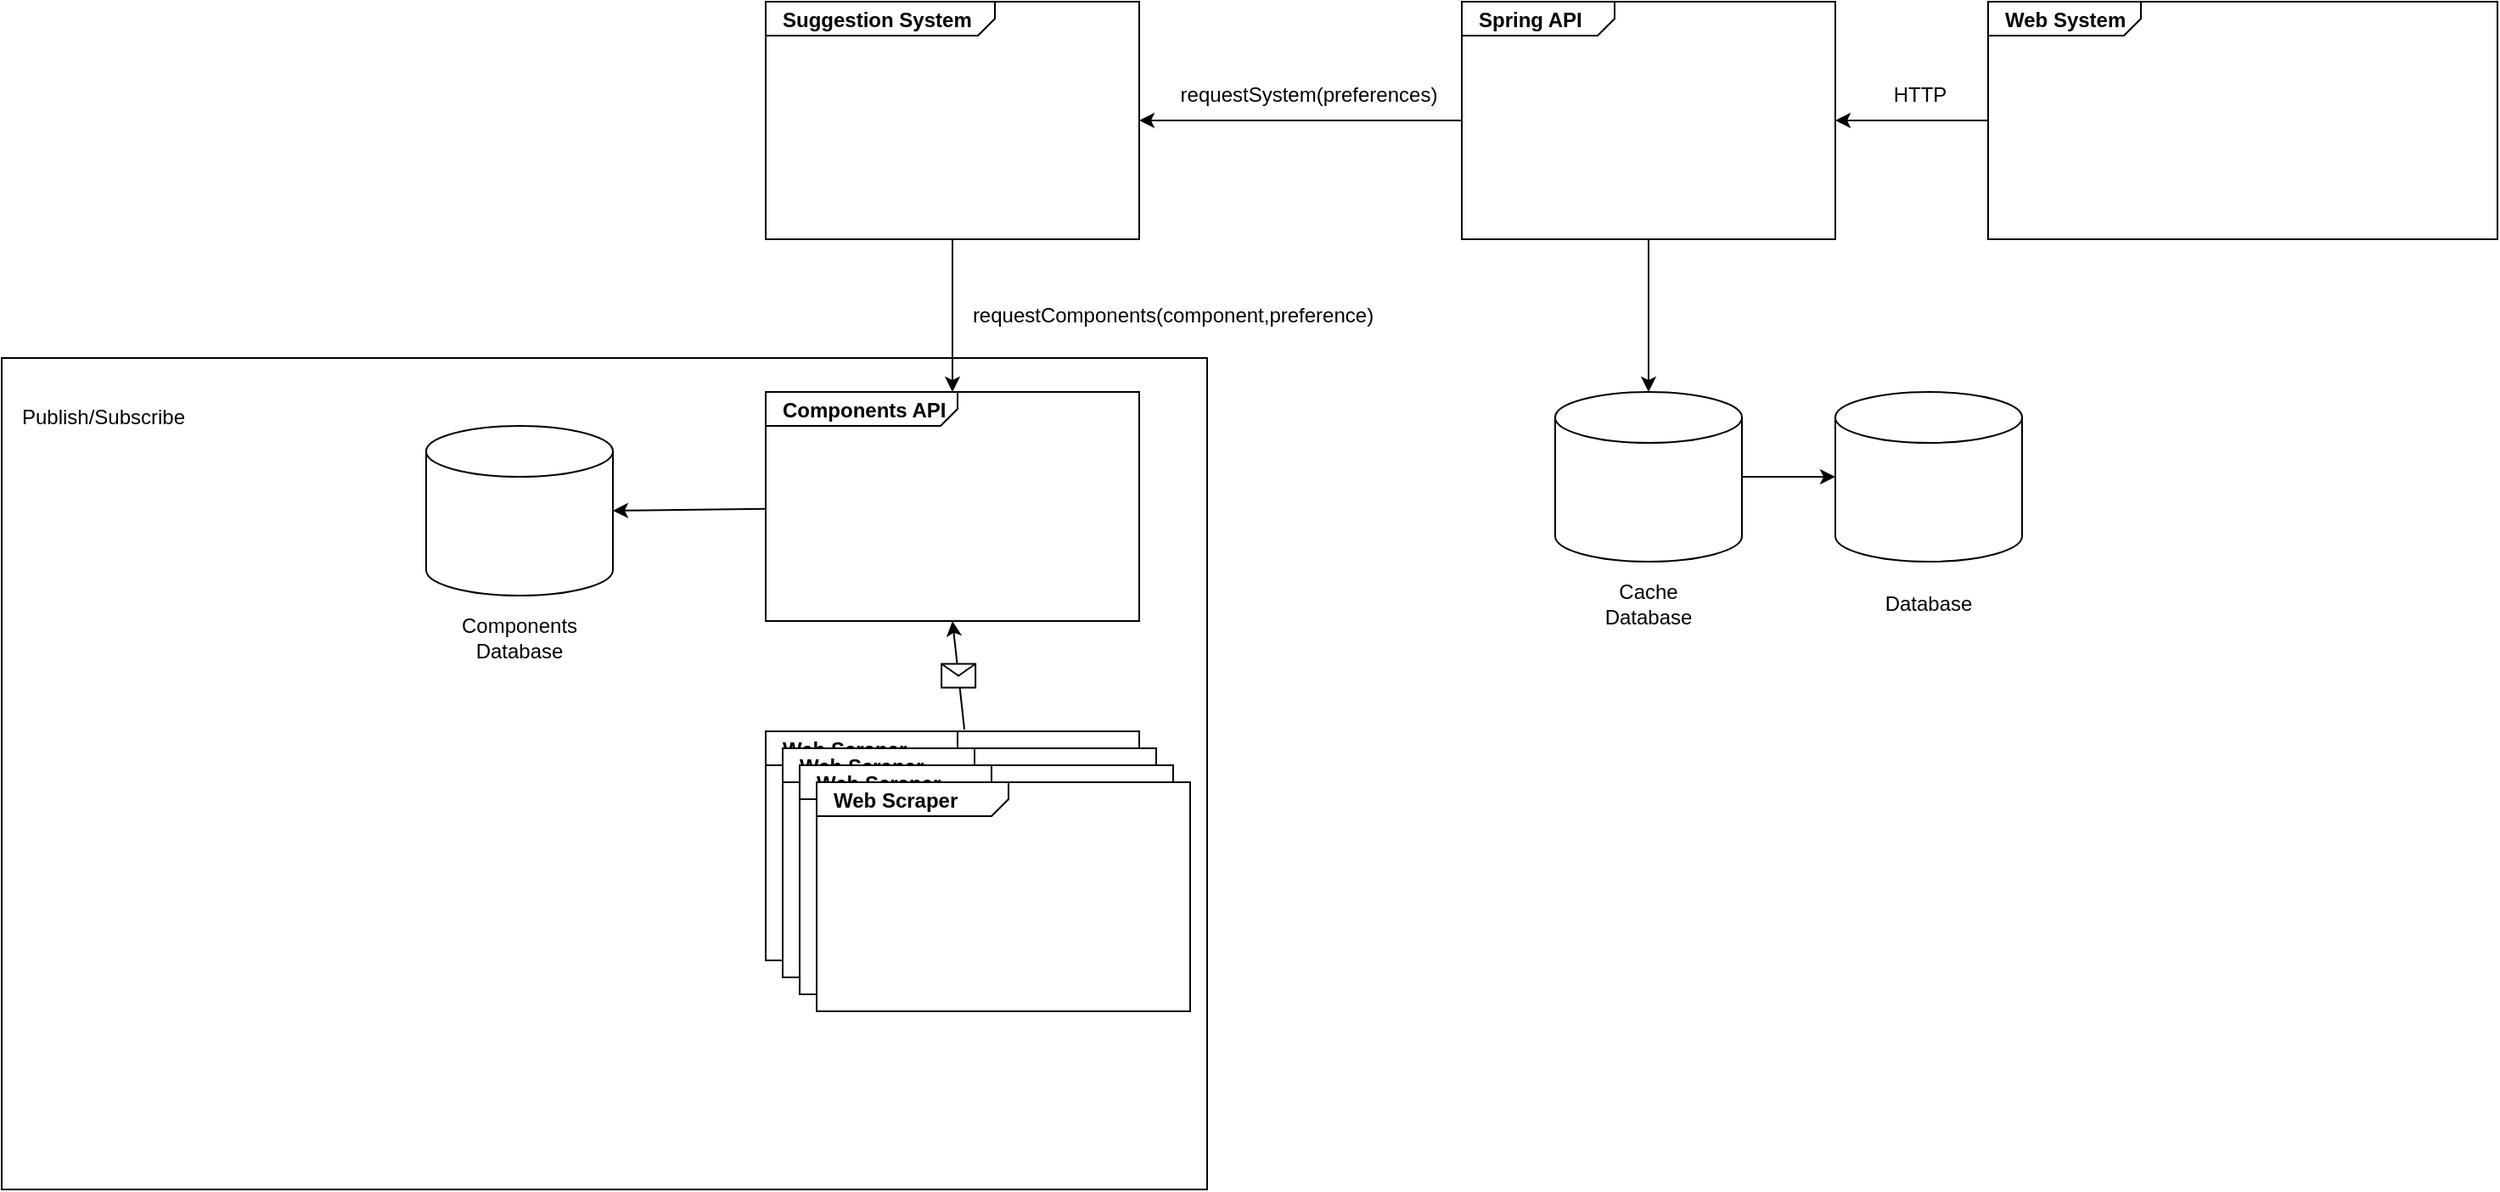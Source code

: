 <mxfile version="20.8.1" type="github">
  <diagram id="elidSX0FJjzNAuEpeP3o" name="Page-1">
    <mxGraphModel dx="2284" dy="764" grid="1" gridSize="10" guides="1" tooltips="1" connect="1" arrows="1" fold="1" page="1" pageScale="1" pageWidth="850" pageHeight="1100" math="0" shadow="0">
      <root>
        <mxCell id="0" />
        <mxCell id="1" parent="0" />
        <mxCell id="9uRYfIwiwcohv9zjMEO3-34" value="" style="rounded=0;whiteSpace=wrap;html=1;" parent="1" vertex="1">
          <mxGeometry x="-470" y="550" width="710" height="490" as="geometry" />
        </mxCell>
        <mxCell id="9uRYfIwiwcohv9zjMEO3-2" value="&lt;p style=&quot;margin:0px;margin-top:4px;margin-left:10px;text-align:left;&quot;&gt;&lt;b&gt;Web System&lt;/b&gt;&lt;/p&gt;" style="html=1;shape=mxgraph.sysml.package;html=1;overflow=fill;whiteSpace=wrap;" parent="1" vertex="1">
          <mxGeometry x="700" y="340" width="300" height="140" as="geometry" />
        </mxCell>
        <mxCell id="9uRYfIwiwcohv9zjMEO3-4" value="&lt;p style=&quot;margin:0px;margin-top:4px;margin-left:10px;text-align:left;&quot;&gt;&lt;b&gt;Spring API&lt;/b&gt;&lt;/p&gt;" style="html=1;shape=mxgraph.sysml.package;html=1;overflow=fill;whiteSpace=wrap;" parent="1" vertex="1">
          <mxGeometry x="390" y="340" width="220" height="140" as="geometry" />
        </mxCell>
        <mxCell id="9uRYfIwiwcohv9zjMEO3-5" value="" style="shape=cylinder3;whiteSpace=wrap;html=1;boundedLbl=1;backgroundOutline=1;size=15;" parent="1" vertex="1">
          <mxGeometry x="445" y="570" width="110" height="100" as="geometry" />
        </mxCell>
        <mxCell id="9uRYfIwiwcohv9zjMEO3-9" value="" style="shape=cylinder3;whiteSpace=wrap;html=1;boundedLbl=1;backgroundOutline=1;size=15;" parent="1" vertex="1">
          <mxGeometry x="610" y="570" width="110" height="100" as="geometry" />
        </mxCell>
        <mxCell id="9uRYfIwiwcohv9zjMEO3-10" value="" style="endArrow=classic;html=1;rounded=0;entryX=0.5;entryY=0;entryDx=0;entryDy=0;entryPerimeter=0;exitX=0.5;exitY=1;exitDx=0;exitDy=0;exitPerimeter=0;" parent="1" source="9uRYfIwiwcohv9zjMEO3-4" target="9uRYfIwiwcohv9zjMEO3-5" edge="1">
          <mxGeometry width="50" height="50" relative="1" as="geometry">
            <mxPoint x="460" y="500" as="sourcePoint" />
            <mxPoint x="310" y="450" as="targetPoint" />
          </mxGeometry>
        </mxCell>
        <mxCell id="9uRYfIwiwcohv9zjMEO3-11" value="" style="endArrow=classic;html=1;rounded=0;entryX=0;entryY=0.5;entryDx=0;entryDy=0;entryPerimeter=0;exitX=1;exitY=0.5;exitDx=0;exitDy=0;exitPerimeter=0;" parent="1" source="9uRYfIwiwcohv9zjMEO3-5" target="9uRYfIwiwcohv9zjMEO3-9" edge="1">
          <mxGeometry width="50" height="50" relative="1" as="geometry">
            <mxPoint x="260" y="500" as="sourcePoint" />
            <mxPoint x="310" y="450" as="targetPoint" />
          </mxGeometry>
        </mxCell>
        <mxCell id="9uRYfIwiwcohv9zjMEO3-12" value="Cache Database" style="text;html=1;strokeColor=none;fillColor=none;align=center;verticalAlign=middle;whiteSpace=wrap;rounded=0;" parent="1" vertex="1">
          <mxGeometry x="470" y="680" width="60" height="30" as="geometry" />
        </mxCell>
        <mxCell id="9uRYfIwiwcohv9zjMEO3-13" value="Database" style="text;html=1;strokeColor=none;fillColor=none;align=center;verticalAlign=middle;whiteSpace=wrap;rounded=0;" parent="1" vertex="1">
          <mxGeometry x="635" y="680" width="60" height="30" as="geometry" />
        </mxCell>
        <mxCell id="9uRYfIwiwcohv9zjMEO3-14" value="" style="endArrow=classic;html=1;rounded=0;entryX=1;entryY=0.5;entryDx=0;entryDy=0;entryPerimeter=0;exitX=0;exitY=0.5;exitDx=0;exitDy=0;exitPerimeter=0;" parent="1" source="9uRYfIwiwcohv9zjMEO3-2" target="9uRYfIwiwcohv9zjMEO3-4" edge="1">
          <mxGeometry width="50" height="50" relative="1" as="geometry">
            <mxPoint x="260" y="500" as="sourcePoint" />
            <mxPoint x="310" y="450" as="targetPoint" />
          </mxGeometry>
        </mxCell>
        <mxCell id="9uRYfIwiwcohv9zjMEO3-15" value="HTTP" style="text;html=1;strokeColor=none;fillColor=none;align=center;verticalAlign=middle;whiteSpace=wrap;rounded=0;" parent="1" vertex="1">
          <mxGeometry x="630" y="380" width="60" height="30" as="geometry" />
        </mxCell>
        <mxCell id="9uRYfIwiwcohv9zjMEO3-16" value="&lt;p style=&quot;margin:0px;margin-top:4px;margin-left:10px;text-align:left;&quot;&gt;&lt;b&gt;Suggestion System&lt;/b&gt;&lt;/p&gt;" style="html=1;shape=mxgraph.sysml.package;html=1;overflow=fill;whiteSpace=wrap;labelX=135;" parent="1" vertex="1">
          <mxGeometry x="-20" y="340" width="220" height="140" as="geometry" />
        </mxCell>
        <mxCell id="9uRYfIwiwcohv9zjMEO3-17" value="" style="endArrow=classic;html=1;rounded=0;entryX=1;entryY=0.5;entryDx=0;entryDy=0;entryPerimeter=0;exitX=0;exitY=0.5;exitDx=0;exitDy=0;exitPerimeter=0;" parent="1" source="9uRYfIwiwcohv9zjMEO3-4" target="9uRYfIwiwcohv9zjMEO3-16" edge="1">
          <mxGeometry width="50" height="50" relative="1" as="geometry">
            <mxPoint x="260" y="500" as="sourcePoint" />
            <mxPoint x="310" y="450" as="targetPoint" />
          </mxGeometry>
        </mxCell>
        <mxCell id="9uRYfIwiwcohv9zjMEO3-18" value="requestSystem(preferences)" style="text;html=1;strokeColor=none;fillColor=none;align=center;verticalAlign=middle;whiteSpace=wrap;rounded=0;" parent="1" vertex="1">
          <mxGeometry x="270" y="380" width="60" height="30" as="geometry" />
        </mxCell>
        <mxCell id="9uRYfIwiwcohv9zjMEO3-19" value="&lt;p style=&quot;margin:0px;margin-top:4px;margin-left:10px;text-align:left;&quot;&gt;&lt;b&gt;Components API&lt;/b&gt;&lt;/p&gt;" style="html=1;shape=mxgraph.sysml.package;html=1;overflow=fill;whiteSpace=wrap;labelX=113;" parent="1" vertex="1">
          <mxGeometry x="-20" y="570" width="220" height="135" as="geometry" />
        </mxCell>
        <mxCell id="9uRYfIwiwcohv9zjMEO3-20" value="" style="endArrow=classic;html=1;rounded=0;exitX=0.5;exitY=1;exitDx=0;exitDy=0;exitPerimeter=0;entryX=0.5;entryY=0;entryDx=0;entryDy=0;entryPerimeter=0;" parent="1" source="9uRYfIwiwcohv9zjMEO3-16" target="9uRYfIwiwcohv9zjMEO3-19" edge="1">
          <mxGeometry width="50" height="50" relative="1" as="geometry">
            <mxPoint x="210" y="500" as="sourcePoint" />
            <mxPoint x="260" y="450" as="targetPoint" />
          </mxGeometry>
        </mxCell>
        <mxCell id="9uRYfIwiwcohv9zjMEO3-21" value="requestComponents(component,preference)" style="text;html=1;strokeColor=none;fillColor=none;align=center;verticalAlign=middle;whiteSpace=wrap;rounded=0;" parent="1" vertex="1">
          <mxGeometry x="190" y="510" width="60" height="30" as="geometry" />
        </mxCell>
        <mxCell id="9uRYfIwiwcohv9zjMEO3-23" value="" style="shape=cylinder3;whiteSpace=wrap;html=1;boundedLbl=1;backgroundOutline=1;size=15;" parent="1" vertex="1">
          <mxGeometry x="-220" y="590" width="110" height="100" as="geometry" />
        </mxCell>
        <mxCell id="9uRYfIwiwcohv9zjMEO3-24" value="Components&lt;br&gt;Database" style="text;html=1;strokeColor=none;fillColor=none;align=center;verticalAlign=middle;whiteSpace=wrap;rounded=0;" parent="1" vertex="1">
          <mxGeometry x="-195" y="700" width="60" height="30" as="geometry" />
        </mxCell>
        <mxCell id="9uRYfIwiwcohv9zjMEO3-25" value="" style="endArrow=classic;html=1;rounded=0;entryX=1;entryY=0.5;entryDx=0;entryDy=0;entryPerimeter=0;" parent="1" source="9uRYfIwiwcohv9zjMEO3-19" target="9uRYfIwiwcohv9zjMEO3-23" edge="1">
          <mxGeometry width="50" height="50" relative="1" as="geometry">
            <mxPoint x="-10" y="590" as="sourcePoint" />
            <mxPoint x="40" y="540" as="targetPoint" />
          </mxGeometry>
        </mxCell>
        <mxCell id="9uRYfIwiwcohv9zjMEO3-28" value="&lt;p style=&quot;margin:0px;margin-top:4px;margin-left:10px;text-align:left;&quot;&gt;&lt;b&gt;Web Scraper&lt;/b&gt;&lt;/p&gt;" style="html=1;shape=mxgraph.sysml.package;html=1;overflow=fill;whiteSpace=wrap;labelX=113;" parent="1" vertex="1">
          <mxGeometry x="-20" y="770" width="220" height="135" as="geometry" />
        </mxCell>
        <mxCell id="9uRYfIwiwcohv9zjMEO3-35" value="Publish/Subscribe" style="text;html=1;strokeColor=none;fillColor=none;align=center;verticalAlign=middle;whiteSpace=wrap;rounded=0;" parent="1" vertex="1">
          <mxGeometry x="-440" y="570" width="60" height="30" as="geometry" />
        </mxCell>
        <mxCell id="b__6Nq6ySXum3F0-ne9K-1" value="&lt;p style=&quot;margin:0px;margin-top:4px;margin-left:10px;text-align:left;&quot;&gt;&lt;b&gt;Web Scraper&lt;/b&gt;&lt;/p&gt;" style="html=1;shape=mxgraph.sysml.package;html=1;overflow=fill;whiteSpace=wrap;labelX=113;" vertex="1" parent="1">
          <mxGeometry x="-10" y="780" width="220" height="135" as="geometry" />
        </mxCell>
        <mxCell id="b__6Nq6ySXum3F0-ne9K-2" value="&lt;p style=&quot;margin:0px;margin-top:4px;margin-left:10px;text-align:left;&quot;&gt;&lt;b&gt;Web Scraper&lt;/b&gt;&lt;/p&gt;" style="html=1;shape=mxgraph.sysml.package;html=1;overflow=fill;whiteSpace=wrap;labelX=113;" vertex="1" parent="1">
          <mxGeometry y="790" width="220" height="135" as="geometry" />
        </mxCell>
        <mxCell id="b__6Nq6ySXum3F0-ne9K-3" value="&lt;p style=&quot;margin:0px;margin-top:4px;margin-left:10px;text-align:left;&quot;&gt;&lt;b&gt;Web Scraper&lt;/b&gt;&lt;/p&gt;" style="html=1;shape=mxgraph.sysml.package;html=1;overflow=fill;whiteSpace=wrap;labelX=113;" vertex="1" parent="1">
          <mxGeometry x="10" y="800" width="220" height="135" as="geometry" />
        </mxCell>
        <mxCell id="b__6Nq6ySXum3F0-ne9K-4" value="" style="endArrow=classic;html=1;rounded=0;entryX=0.5;entryY=1;entryDx=0;entryDy=0;entryPerimeter=0;exitX=0.532;exitY=-0.007;exitDx=0;exitDy=0;exitPerimeter=0;" edge="1" parent="1" source="9uRYfIwiwcohv9zjMEO3-28" target="9uRYfIwiwcohv9zjMEO3-19">
          <mxGeometry relative="1" as="geometry">
            <mxPoint x="190" y="910" as="sourcePoint" />
            <mxPoint x="290" y="910" as="targetPoint" />
          </mxGeometry>
        </mxCell>
        <mxCell id="b__6Nq6ySXum3F0-ne9K-5" value="" style="shape=message;html=1;outlineConnect=0;" vertex="1" parent="b__6Nq6ySXum3F0-ne9K-4">
          <mxGeometry width="20" height="14" relative="1" as="geometry">
            <mxPoint x="-10" y="-7" as="offset" />
          </mxGeometry>
        </mxCell>
      </root>
    </mxGraphModel>
  </diagram>
</mxfile>
